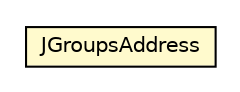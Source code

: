#!/usr/local/bin/dot
#
# Class diagram 
# Generated by UMLGraph version 5.1 (http://www.umlgraph.org/)
#

digraph G {
	edge [fontname="Helvetica",fontsize=10,labelfontname="Helvetica",labelfontsize=10];
	node [fontname="Helvetica",fontsize=10,shape=plaintext];
	nodesep=0.25;
	ranksep=0.5;
	// pt.ist.fenixframework.backend.infinispan.messaging.AddressCache.JGroupsAddress
	c60101 [label=<<table title="pt.ist.fenixframework.backend.infinispan.messaging.AddressCache.JGroupsAddress" border="0" cellborder="1" cellspacing="0" cellpadding="2" port="p" bgcolor="lemonChiffon" href="./AddressCache.JGroupsAddress.html">
		<tr><td><table border="0" cellspacing="0" cellpadding="1">
<tr><td align="center" balign="center"> JGroupsAddress </td></tr>
		</table></td></tr>
		</table>>, fontname="Helvetica", fontcolor="black", fontsize=10.0];
}

